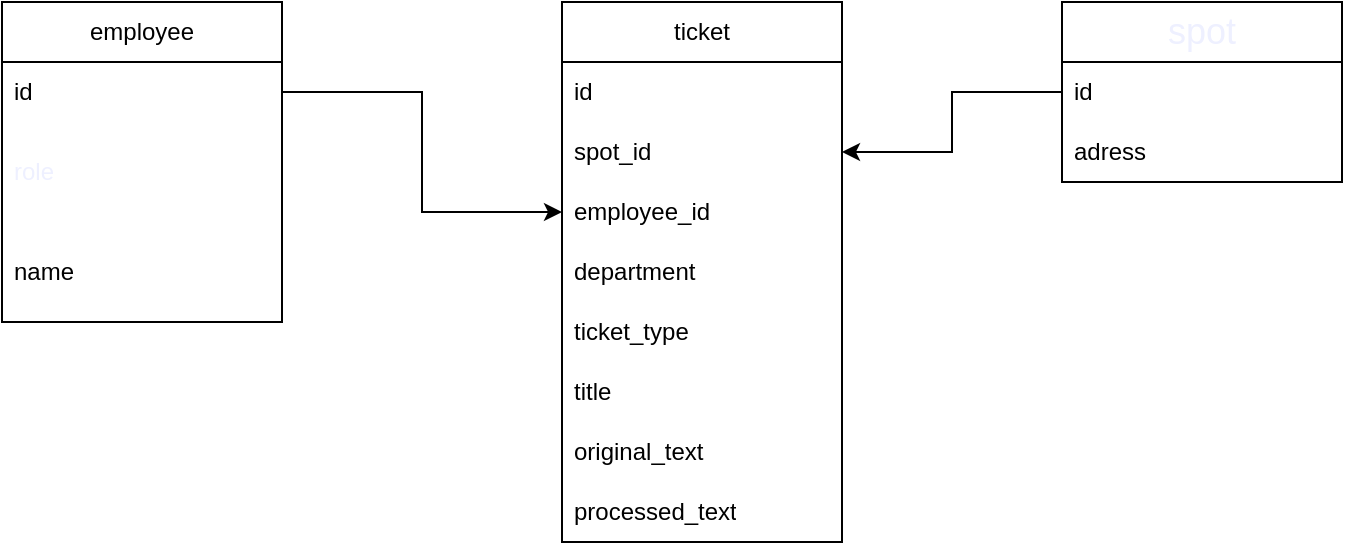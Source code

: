 <mxfile version="27.1.4">
  <diagram name="Страница — 1" id="qJpAbf5iL2Kv_PCEjwW2">
    <mxGraphModel dx="978" dy="542" grid="1" gridSize="10" guides="1" tooltips="1" connect="1" arrows="1" fold="1" page="1" pageScale="1" pageWidth="827" pageHeight="1169" math="0" shadow="0">
      <root>
        <mxCell id="0" />
        <mxCell id="1" parent="0" />
        <mxCell id="fbGKElfhXk4Tquv_RmLt-3" value="&lt;div&gt;employee&lt;/div&gt;" style="swimlane;fontStyle=0;childLayout=stackLayout;horizontal=1;startSize=30;horizontalStack=0;resizeParent=1;resizeParentMax=0;resizeLast=0;collapsible=1;marginBottom=0;whiteSpace=wrap;html=1;" vertex="1" parent="1">
          <mxGeometry x="80" y="80" width="140" height="160" as="geometry">
            <mxRectangle x="210" y="170" width="90" height="40" as="alternateBounds" />
          </mxGeometry>
        </mxCell>
        <mxCell id="fbGKElfhXk4Tquv_RmLt-4" value="id" style="text;strokeColor=none;fillColor=none;align=left;verticalAlign=middle;spacingLeft=4;spacingRight=4;overflow=hidden;points=[[0,0.5],[1,0.5]];portConstraint=eastwest;rotatable=0;whiteSpace=wrap;html=1;" vertex="1" parent="fbGKElfhXk4Tquv_RmLt-3">
          <mxGeometry y="30" width="140" height="30" as="geometry" />
        </mxCell>
        <mxCell id="fbGKElfhXk4Tquv_RmLt-6" value="&lt;font style=&quot;color: light-dark(rgb(238, 240, 255), rgb(255, 255, 255)); font-size: 12px;&quot;&gt;role&lt;/font&gt;" style="text;strokeColor=none;fillColor=none;align=left;verticalAlign=middle;spacingLeft=4;spacingRight=4;overflow=hidden;points=[[0,0.5],[1,0.5]];portConstraint=eastwest;rotatable=0;whiteSpace=wrap;html=1;" vertex="1" parent="fbGKElfhXk4Tquv_RmLt-3">
          <mxGeometry y="60" width="140" height="50" as="geometry" />
        </mxCell>
        <mxCell id="fbGKElfhXk4Tquv_RmLt-12" value="name" style="text;strokeColor=none;fillColor=none;align=left;verticalAlign=middle;spacingLeft=4;spacingRight=4;overflow=hidden;points=[[0,0.5],[1,0.5]];portConstraint=eastwest;rotatable=0;whiteSpace=wrap;html=1;" vertex="1" parent="fbGKElfhXk4Tquv_RmLt-3">
          <mxGeometry y="110" width="140" height="50" as="geometry" />
        </mxCell>
        <mxCell id="fbGKElfhXk4Tquv_RmLt-8" value="&lt;div&gt;&lt;span style=&quot;font-family: &amp;quot;Google Sans&amp;quot;, Arial, sans-serif; font-size: 18px; text-align: start;&quot;&gt;&lt;font style=&quot;color: light-dark(rgb(238, 240, 255), rgb(255, 255, 255));&quot;&gt;spot&lt;/font&gt;&lt;/span&gt;&lt;/div&gt;" style="swimlane;fontStyle=0;childLayout=stackLayout;horizontal=1;startSize=30;horizontalStack=0;resizeParent=1;resizeParentMax=0;resizeLast=0;collapsible=1;marginBottom=0;whiteSpace=wrap;html=1;" vertex="1" parent="1">
          <mxGeometry x="610" y="80" width="140" height="90" as="geometry">
            <mxRectangle x="210" y="170" width="90" height="40" as="alternateBounds" />
          </mxGeometry>
        </mxCell>
        <mxCell id="fbGKElfhXk4Tquv_RmLt-9" value="id" style="text;strokeColor=none;fillColor=none;align=left;verticalAlign=middle;spacingLeft=4;spacingRight=4;overflow=hidden;points=[[0,0.5],[1,0.5]];portConstraint=eastwest;rotatable=0;whiteSpace=wrap;html=1;" vertex="1" parent="fbGKElfhXk4Tquv_RmLt-8">
          <mxGeometry y="30" width="140" height="30" as="geometry" />
        </mxCell>
        <mxCell id="fbGKElfhXk4Tquv_RmLt-10" value="adress" style="text;strokeColor=none;fillColor=none;align=left;verticalAlign=middle;spacingLeft=4;spacingRight=4;overflow=hidden;points=[[0,0.5],[1,0.5]];portConstraint=eastwest;rotatable=0;whiteSpace=wrap;html=1;" vertex="1" parent="fbGKElfhXk4Tquv_RmLt-8">
          <mxGeometry y="60" width="140" height="30" as="geometry" />
        </mxCell>
        <mxCell id="fbGKElfhXk4Tquv_RmLt-13" value="ticket" style="swimlane;fontStyle=0;childLayout=stackLayout;horizontal=1;startSize=30;horizontalStack=0;resizeParent=1;resizeParentMax=0;resizeLast=0;collapsible=1;marginBottom=0;whiteSpace=wrap;html=1;" vertex="1" parent="1">
          <mxGeometry x="360" y="80" width="140" height="270" as="geometry" />
        </mxCell>
        <mxCell id="fbGKElfhXk4Tquv_RmLt-14" value="id" style="text;strokeColor=none;fillColor=none;align=left;verticalAlign=middle;spacingLeft=4;spacingRight=4;overflow=hidden;points=[[0,0.5],[1,0.5]];portConstraint=eastwest;rotatable=0;whiteSpace=wrap;html=1;" vertex="1" parent="fbGKElfhXk4Tquv_RmLt-13">
          <mxGeometry y="30" width="140" height="30" as="geometry" />
        </mxCell>
        <mxCell id="fbGKElfhXk4Tquv_RmLt-15" value="spot_id" style="text;strokeColor=none;fillColor=none;align=left;verticalAlign=middle;spacingLeft=4;spacingRight=4;overflow=hidden;points=[[0,0.5],[1,0.5]];portConstraint=eastwest;rotatable=0;whiteSpace=wrap;html=1;" vertex="1" parent="fbGKElfhXk4Tquv_RmLt-13">
          <mxGeometry y="60" width="140" height="30" as="geometry" />
        </mxCell>
        <mxCell id="fbGKElfhXk4Tquv_RmLt-16" value="employee_id" style="text;strokeColor=none;fillColor=none;align=left;verticalAlign=middle;spacingLeft=4;spacingRight=4;overflow=hidden;points=[[0,0.5],[1,0.5]];portConstraint=eastwest;rotatable=0;whiteSpace=wrap;html=1;" vertex="1" parent="fbGKElfhXk4Tquv_RmLt-13">
          <mxGeometry y="90" width="140" height="30" as="geometry" />
        </mxCell>
        <mxCell id="fbGKElfhXk4Tquv_RmLt-19" value="department" style="text;strokeColor=none;fillColor=none;align=left;verticalAlign=middle;spacingLeft=4;spacingRight=4;overflow=hidden;points=[[0,0.5],[1,0.5]];portConstraint=eastwest;rotatable=0;whiteSpace=wrap;html=1;" vertex="1" parent="fbGKElfhXk4Tquv_RmLt-13">
          <mxGeometry y="120" width="140" height="30" as="geometry" />
        </mxCell>
        <mxCell id="fbGKElfhXk4Tquv_RmLt-21" value="ticket_type" style="text;strokeColor=none;fillColor=none;align=left;verticalAlign=middle;spacingLeft=4;spacingRight=4;overflow=hidden;points=[[0,0.5],[1,0.5]];portConstraint=eastwest;rotatable=0;whiteSpace=wrap;html=1;" vertex="1" parent="fbGKElfhXk4Tquv_RmLt-13">
          <mxGeometry y="150" width="140" height="30" as="geometry" />
        </mxCell>
        <mxCell id="fbGKElfhXk4Tquv_RmLt-17" value="title" style="text;strokeColor=none;fillColor=none;align=left;verticalAlign=middle;spacingLeft=4;spacingRight=4;overflow=hidden;points=[[0,0.5],[1,0.5]];portConstraint=eastwest;rotatable=0;whiteSpace=wrap;html=1;" vertex="1" parent="fbGKElfhXk4Tquv_RmLt-13">
          <mxGeometry y="180" width="140" height="30" as="geometry" />
        </mxCell>
        <mxCell id="fbGKElfhXk4Tquv_RmLt-18" value="original_text" style="text;strokeColor=none;fillColor=none;align=left;verticalAlign=middle;spacingLeft=4;spacingRight=4;overflow=hidden;points=[[0,0.5],[1,0.5]];portConstraint=eastwest;rotatable=0;whiteSpace=wrap;html=1;" vertex="1" parent="fbGKElfhXk4Tquv_RmLt-13">
          <mxGeometry y="210" width="140" height="30" as="geometry" />
        </mxCell>
        <mxCell id="fbGKElfhXk4Tquv_RmLt-20" value="processed_text" style="text;strokeColor=none;fillColor=none;align=left;verticalAlign=middle;spacingLeft=4;spacingRight=4;overflow=hidden;points=[[0,0.5],[1,0.5]];portConstraint=eastwest;rotatable=0;whiteSpace=wrap;html=1;" vertex="1" parent="fbGKElfhXk4Tquv_RmLt-13">
          <mxGeometry y="240" width="140" height="30" as="geometry" />
        </mxCell>
        <mxCell id="fbGKElfhXk4Tquv_RmLt-22" style="edgeStyle=orthogonalEdgeStyle;rounded=0;orthogonalLoop=1;jettySize=auto;html=1;exitX=0;exitY=0.5;exitDx=0;exitDy=0;entryX=1;entryY=0.5;entryDx=0;entryDy=0;" edge="1" parent="1" source="fbGKElfhXk4Tquv_RmLt-9" target="fbGKElfhXk4Tquv_RmLt-15">
          <mxGeometry relative="1" as="geometry" />
        </mxCell>
        <mxCell id="fbGKElfhXk4Tquv_RmLt-23" style="edgeStyle=orthogonalEdgeStyle;rounded=0;orthogonalLoop=1;jettySize=auto;html=1;entryX=0;entryY=0.5;entryDx=0;entryDy=0;" edge="1" parent="1" source="fbGKElfhXk4Tquv_RmLt-4" target="fbGKElfhXk4Tquv_RmLt-16">
          <mxGeometry relative="1" as="geometry" />
        </mxCell>
      </root>
    </mxGraphModel>
  </diagram>
</mxfile>
